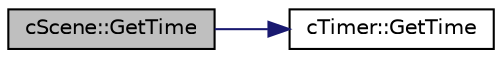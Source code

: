 digraph "cScene::GetTime"
{
 // LATEX_PDF_SIZE
  edge [fontname="Helvetica",fontsize="10",labelfontname="Helvetica",labelfontsize="10"];
  node [fontname="Helvetica",fontsize="10",shape=record];
  rankdir="LR";
  Node1 [label="cScene::GetTime",height=0.2,width=0.4,color="black", fillcolor="grey75", style="filled", fontcolor="black",tooltip=" "];
  Node1 -> Node2 [color="midnightblue",fontsize="10",style="solid",fontname="Helvetica"];
  Node2 [label="cTimer::GetTime",height=0.2,width=0.4,color="black", fillcolor="white", style="filled",URL="$classc_timer.html#a0ff93d80edb5af6fc764590d73316895",tooltip=" "];
}
